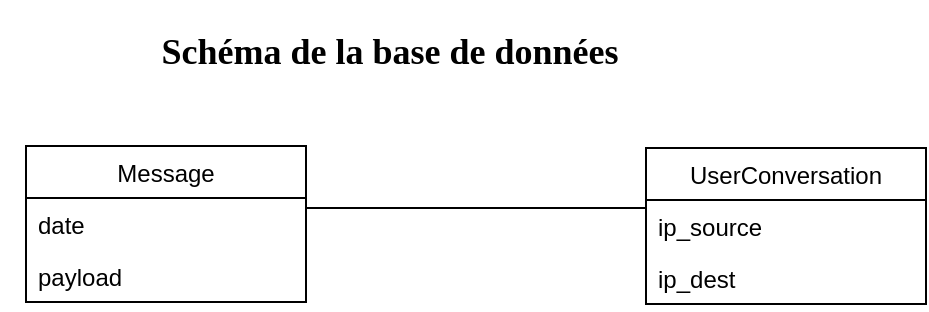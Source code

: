 <mxfile version="20.8.1" type="google"><diagram id="Xak2K5Un0-ijnLHHRd3a" name="Page-1"><mxGraphModel grid="1" page="1" gridSize="10" guides="1" tooltips="1" connect="1" arrows="1" fold="1" pageScale="1" pageWidth="827" pageHeight="1169" math="0" shadow="0"><root><mxCell id="0"/><mxCell id="1" parent="0"/><mxCell id="otbwNB3a0hgp9DYn80al-1" value="Message" style="swimlane;fontStyle=0;childLayout=stackLayout;horizontal=1;startSize=26;fillColor=none;horizontalStack=0;resizeParent=1;resizeParentMax=0;resizeLast=0;collapsible=1;marginBottom=0;" vertex="1" parent="1"><mxGeometry x="173" y="162" width="140" height="78" as="geometry"/></mxCell><mxCell id="PKnDfUoItDQ0KWaW5i73-1" value="date" style="text;strokeColor=none;fillColor=none;align=left;verticalAlign=top;spacingLeft=4;spacingRight=4;overflow=hidden;rotatable=0;points=[[0,0.5],[1,0.5]];portConstraint=eastwest;" vertex="1" parent="otbwNB3a0hgp9DYn80al-1"><mxGeometry y="26" width="140" height="26" as="geometry"/></mxCell><mxCell id="PKnDfUoItDQ0KWaW5i73-2" value="payload" style="text;strokeColor=none;fillColor=none;align=left;verticalAlign=top;spacingLeft=4;spacingRight=4;overflow=hidden;rotatable=0;points=[[0,0.5],[1,0.5]];portConstraint=eastwest;" vertex="1" parent="otbwNB3a0hgp9DYn80al-1"><mxGeometry y="52" width="140" height="26" as="geometry"/></mxCell><mxCell id="otbwNB3a0hgp9DYn80al-6" value="UserConversation" style="swimlane;fontStyle=0;childLayout=stackLayout;horizontal=1;startSize=26;fillColor=none;horizontalStack=0;resizeParent=1;resizeParentMax=0;resizeLast=0;collapsible=1;marginBottom=0;" vertex="1" parent="1"><mxGeometry x="483" y="163" width="140" height="78" as="geometry"/></mxCell><mxCell id="otbwNB3a0hgp9DYn80al-3" value="ip_source" style="text;strokeColor=none;fillColor=none;align=left;verticalAlign=top;spacingLeft=4;spacingRight=4;overflow=hidden;rotatable=0;points=[[0,0.5],[1,0.5]];portConstraint=eastwest;" vertex="1" parent="otbwNB3a0hgp9DYn80al-6"><mxGeometry y="26" width="140" height="26" as="geometry"/></mxCell><mxCell id="otbwNB3a0hgp9DYn80al-8" value="ip_dest" style="text;strokeColor=none;fillColor=none;align=left;verticalAlign=top;spacingLeft=4;spacingRight=4;overflow=hidden;rotatable=0;points=[[0,0.5],[1,0.5]];portConstraint=eastwest;" vertex="1" parent="otbwNB3a0hgp9DYn80al-6"><mxGeometry y="52" width="140" height="26" as="geometry"/></mxCell><mxCell id="otbwNB3a0hgp9DYn80al-9" style="edgeStyle=orthogonalEdgeStyle;rounded=0;orthogonalLoop=1;jettySize=auto;html=1;exitX=0;exitY=0.5;exitDx=0;exitDy=0;entryX=1;entryY=0.5;entryDx=0;entryDy=0;endArrow=none;endFill=0;" edge="1" parent="1"><mxGeometry relative="1" as="geometry"><mxPoint x="483" y="193" as="sourcePoint"/><mxPoint x="313" y="192" as="targetPoint"/><Array as="points"><mxPoint x="313" y="193"/></Array></mxGeometry></mxCell><mxCell id="bpu5haP2w_XP5KpyLdsm-1" value="&lt;h2&gt;&lt;font face=&quot;Verdana&quot;&gt;&lt;b&gt;Schéma de la base de données&lt;/b&gt;&lt;/font&gt;&lt;/h2&gt;" style="text;html=1;strokeColor=none;fillColor=none;align=center;verticalAlign=middle;whiteSpace=wrap;rounded=0;" vertex="1" parent="1"><mxGeometry x="160" y="90" width="390" height="50" as="geometry"/></mxCell></root></mxGraphModel></diagram></mxfile>
